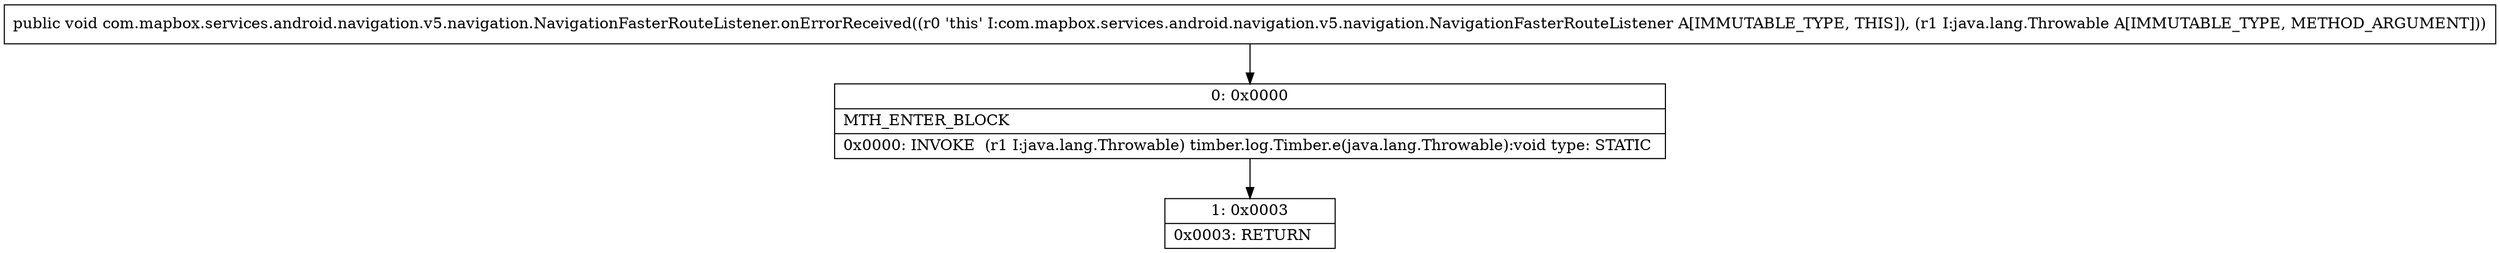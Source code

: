 digraph "CFG forcom.mapbox.services.android.navigation.v5.navigation.NavigationFasterRouteListener.onErrorReceived(Ljava\/lang\/Throwable;)V" {
Node_0 [shape=record,label="{0\:\ 0x0000|MTH_ENTER_BLOCK\l|0x0000: INVOKE  (r1 I:java.lang.Throwable) timber.log.Timber.e(java.lang.Throwable):void type: STATIC \l}"];
Node_1 [shape=record,label="{1\:\ 0x0003|0x0003: RETURN   \l}"];
MethodNode[shape=record,label="{public void com.mapbox.services.android.navigation.v5.navigation.NavigationFasterRouteListener.onErrorReceived((r0 'this' I:com.mapbox.services.android.navigation.v5.navigation.NavigationFasterRouteListener A[IMMUTABLE_TYPE, THIS]), (r1 I:java.lang.Throwable A[IMMUTABLE_TYPE, METHOD_ARGUMENT])) }"];
MethodNode -> Node_0;
Node_0 -> Node_1;
}

